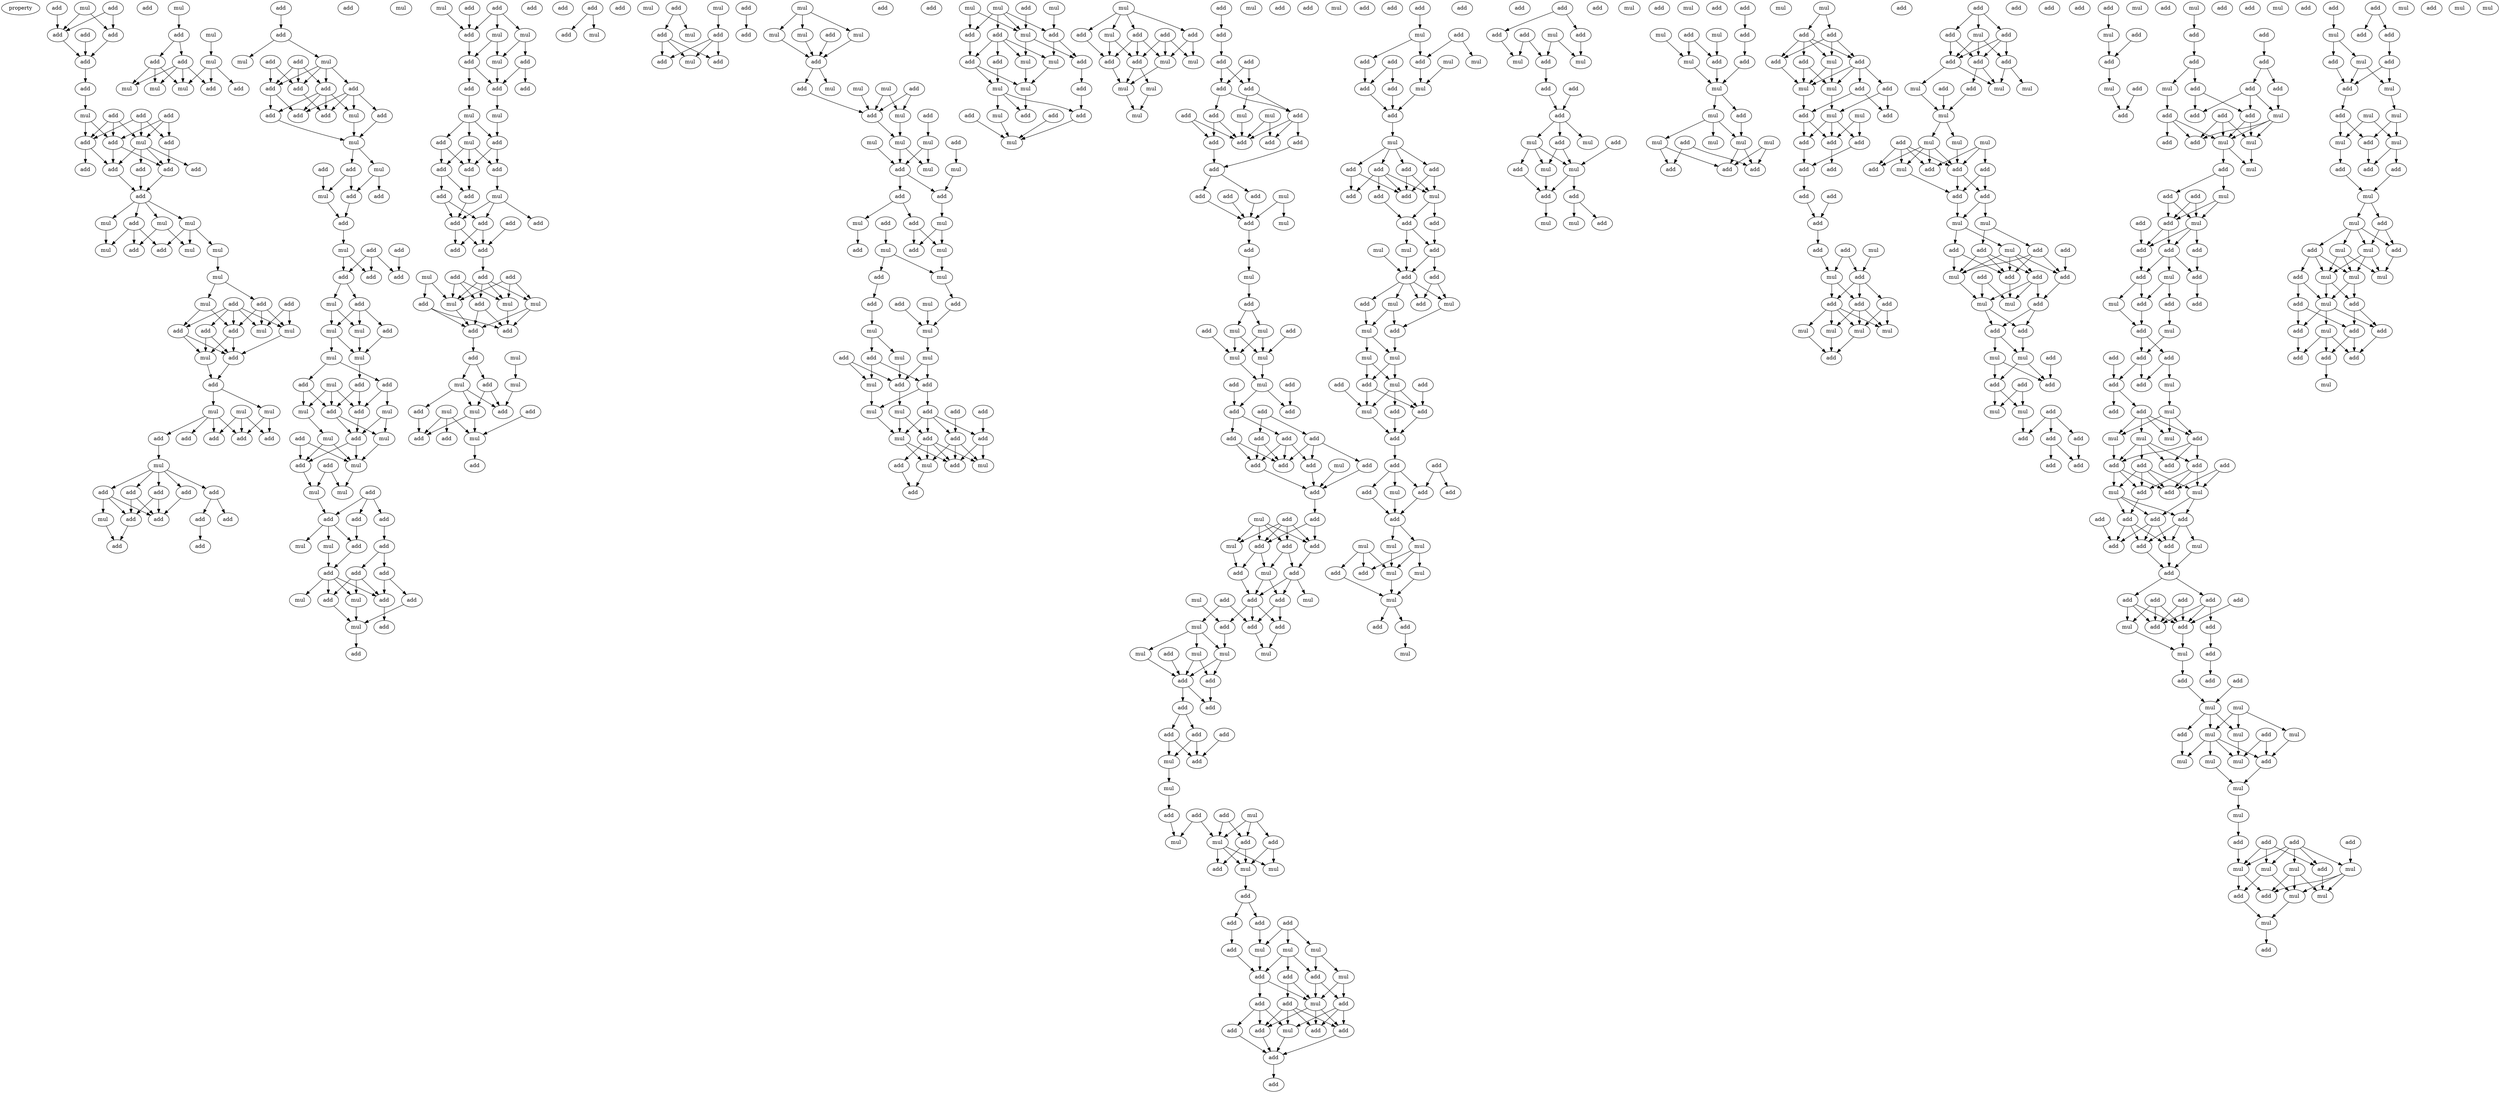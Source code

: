 digraph {
    node [fontcolor=black]
    property [mul=2,lf=1.4]
    0 [ label = add ];
    1 [ label = add ];
    2 [ label = mul ];
    3 [ label = add ];
    4 [ label = add ];
    5 [ label = add ];
    6 [ label = add ];
    7 [ label = add ];
    8 [ label = add ];
    9 [ label = add ];
    10 [ label = mul ];
    11 [ label = add ];
    12 [ label = add ];
    13 [ label = add ];
    14 [ label = mul ];
    15 [ label = add ];
    16 [ label = add ];
    17 [ label = add ];
    18 [ label = add ];
    19 [ label = add ];
    20 [ label = add ];
    21 [ label = add ];
    22 [ label = mul ];
    23 [ label = mul ];
    24 [ label = mul ];
    25 [ label = add ];
    26 [ label = add ];
    27 [ label = mul ];
    28 [ label = mul ];
    29 [ label = mul ];
    30 [ label = add ];
    31 [ label = mul ];
    32 [ label = mul ];
    33 [ label = add ];
    34 [ label = add ];
    35 [ label = add ];
    36 [ label = add ];
    37 [ label = mul ];
    38 [ label = mul ];
    39 [ label = add ];
    40 [ label = add ];
    41 [ label = add ];
    42 [ label = mul ];
    43 [ label = add ];
    44 [ label = add ];
    45 [ label = mul ];
    46 [ label = mul ];
    47 [ label = mul ];
    48 [ label = add ];
    49 [ label = add ];
    50 [ label = add ];
    51 [ label = add ];
    52 [ label = add ];
    53 [ label = mul ];
    54 [ label = add ];
    55 [ label = add ];
    56 [ label = add ];
    57 [ label = add ];
    58 [ label = add ];
    59 [ label = add ];
    60 [ label = mul ];
    61 [ label = add ];
    62 [ label = add ];
    63 [ label = add ];
    64 [ label = add ];
    65 [ label = mul ];
    66 [ label = add ];
    67 [ label = add ];
    68 [ label = mul ];
    69 [ label = mul ];
    70 [ label = add ];
    71 [ label = add ];
    72 [ label = add ];
    73 [ label = mul ];
    74 [ label = add ];
    75 [ label = mul ];
    76 [ label = mul ];
    77 [ label = add ];
    78 [ label = add ];
    79 [ label = add ];
    80 [ label = add ];
    81 [ label = mul ];
    82 [ label = mul ];
    83 [ label = add ];
    84 [ label = add ];
    85 [ label = add ];
    86 [ label = add ];
    87 [ label = mul ];
    88 [ label = add ];
    89 [ label = add ];
    90 [ label = add ];
    91 [ label = add ];
    92 [ label = mul ];
    93 [ label = mul ];
    94 [ label = add ];
    95 [ label = add ];
    96 [ label = mul ];
    97 [ label = add ];
    98 [ label = add ];
    99 [ label = add ];
    100 [ label = add ];
    101 [ label = add ];
    102 [ label = mul ];
    103 [ label = add ];
    104 [ label = add ];
    105 [ label = add ];
    106 [ label = add ];
    107 [ label = add ];
    108 [ label = mul ];
    109 [ label = mul ];
    110 [ label = mul ];
    111 [ label = add ];
    112 [ label = mul ];
    113 [ label = mul ];
    114 [ label = add ];
    115 [ label = add ];
    116 [ label = mul ];
    117 [ label = add ];
    118 [ label = add ];
    119 [ label = add ];
    120 [ label = mul ];
    121 [ label = mul ];
    122 [ label = add ];
    123 [ label = add ];
    124 [ label = mul ];
    125 [ label = mul ];
    126 [ label = add ];
    127 [ label = add ];
    128 [ label = mul ];
    129 [ label = mul ];
    130 [ label = add ];
    131 [ label = mul ];
    132 [ label = add ];
    133 [ label = add ];
    134 [ label = add ];
    135 [ label = mul ];
    136 [ label = mul ];
    137 [ label = add ];
    138 [ label = add ];
    139 [ label = add ];
    140 [ label = add ];
    141 [ label = add ];
    142 [ label = add ];
    143 [ label = mul ];
    144 [ label = add ];
    145 [ label = mul ];
    146 [ label = add ];
    147 [ label = mul ];
    148 [ label = add ];
    149 [ label = add ];
    150 [ label = mul ];
    151 [ label = add ];
    152 [ label = mul ];
    153 [ label = add ];
    154 [ label = mul ];
    155 [ label = add ];
    156 [ label = mul ];
    157 [ label = add ];
    158 [ label = mul ];
    159 [ label = add ];
    160 [ label = add ];
    161 [ label = add ];
    162 [ label = add ];
    163 [ label = mul ];
    164 [ label = mul ];
    165 [ label = add ];
    166 [ label = add ];
    167 [ label = mul ];
    168 [ label = add ];
    169 [ label = add ];
    170 [ label = add ];
    171 [ label = add ];
    172 [ label = add ];
    173 [ label = add ];
    174 [ label = mul ];
    175 [ label = add ];
    176 [ label = add ];
    177 [ label = add ];
    178 [ label = add ];
    179 [ label = add ];
    180 [ label = add ];
    181 [ label = mul ];
    182 [ label = add ];
    183 [ label = add ];
    184 [ label = add ];
    185 [ label = mul ];
    186 [ label = mul ];
    187 [ label = mul ];
    188 [ label = add ];
    189 [ label = add ];
    190 [ label = add ];
    191 [ label = add ];
    192 [ label = mul ];
    193 [ label = add ];
    194 [ label = mul ];
    195 [ label = add ];
    196 [ label = mul ];
    197 [ label = add ];
    198 [ label = add ];
    199 [ label = add ];
    200 [ label = mul ];
    201 [ label = mul ];
    202 [ label = add ];
    203 [ label = add ];
    204 [ label = mul ];
    205 [ label = add ];
    206 [ label = add ];
    207 [ label = add ];
    208 [ label = add ];
    209 [ label = add ];
    210 [ label = mul ];
    211 [ label = mul ];
    212 [ label = add ];
    213 [ label = mul ];
    214 [ label = add ];
    215 [ label = mul ];
    216 [ label = add ];
    217 [ label = add ];
    218 [ label = mul ];
    219 [ label = add ];
    220 [ label = add ];
    221 [ label = add ];
    222 [ label = mul ];
    223 [ label = mul ];
    224 [ label = mul ];
    225 [ label = add ];
    226 [ label = mul ];
    227 [ label = add ];
    228 [ label = mul ];
    229 [ label = add ];
    230 [ label = mul ];
    231 [ label = add ];
    232 [ label = mul ];
    233 [ label = add ];
    234 [ label = add ];
    235 [ label = mul ];
    236 [ label = add ];
    237 [ label = mul ];
    238 [ label = mul ];
    239 [ label = mul ];
    240 [ label = add ];
    241 [ label = mul ];
    242 [ label = mul ];
    243 [ label = add ];
    244 [ label = add ];
    245 [ label = add ];
    246 [ label = add ];
    247 [ label = add ];
    248 [ label = mul ];
    249 [ label = mul ];
    250 [ label = mul ];
    251 [ label = add ];
    252 [ label = add ];
    253 [ label = mul ];
    254 [ label = add ];
    255 [ label = mul ];
    256 [ label = add ];
    257 [ label = add ];
    258 [ label = add ];
    259 [ label = mul ];
    260 [ label = add ];
    261 [ label = mul ];
    262 [ label = mul ];
    263 [ label = add ];
    264 [ label = mul ];
    265 [ label = add ];
    266 [ label = mul ];
    267 [ label = mul ];
    268 [ label = add ];
    269 [ label = add ];
    270 [ label = add ];
    271 [ label = add ];
    272 [ label = mul ];
    273 [ label = add ];
    274 [ label = mul ];
    275 [ label = add ];
    276 [ label = add ];
    277 [ label = mul ];
    278 [ label = add ];
    279 [ label = add ];
    280 [ label = add ];
    281 [ label = mul ];
    282 [ label = mul ];
    283 [ label = add ];
    284 [ label = mul ];
    285 [ label = mul ];
    286 [ label = mul ];
    287 [ label = add ];
    288 [ label = add ];
    289 [ label = add ];
    290 [ label = add ];
    291 [ label = mul ];
    292 [ label = mul ];
    293 [ label = add ];
    294 [ label = add ];
    295 [ label = add ];
    296 [ label = mul ];
    297 [ label = mul ];
    298 [ label = add ];
    299 [ label = mul ];
    300 [ label = add ];
    301 [ label = mul ];
    302 [ label = add ];
    303 [ label = add ];
    304 [ label = add ];
    305 [ label = mul ];
    306 [ label = mul ];
    307 [ label = mul ];
    308 [ label = add ];
    309 [ label = add ];
    310 [ label = add ];
    311 [ label = add ];
    312 [ label = mul ];
    313 [ label = mul ];
    314 [ label = add ];
    315 [ label = add ];
    316 [ label = add ];
    317 [ label = mul ];
    318 [ label = mul ];
    319 [ label = add ];
    320 [ label = mul ];
    321 [ label = add ];
    322 [ label = add ];
    323 [ label = add ];
    324 [ label = add ];
    325 [ label = add ];
    326 [ label = add ];
    327 [ label = add ];
    328 [ label = mul ];
    329 [ label = mul ];
    330 [ label = add ];
    331 [ label = add ];
    332 [ label = add ];
    333 [ label = add ];
    334 [ label = add ];
    335 [ label = add ];
    336 [ label = add ];
    337 [ label = mul ];
    338 [ label = add ];
    339 [ label = add ];
    340 [ label = mul ];
    341 [ label = add ];
    342 [ label = mul ];
    343 [ label = add ];
    344 [ label = mul ];
    345 [ label = add ];
    346 [ label = mul ];
    347 [ label = mul ];
    348 [ label = add ];
    349 [ label = mul ];
    350 [ label = mul ];
    351 [ label = add ];
    352 [ label = add ];
    353 [ label = mul ];
    354 [ label = add ];
    355 [ label = add ];
    356 [ label = add ];
    357 [ label = add ];
    358 [ label = add ];
    359 [ label = add ];
    360 [ label = add ];
    361 [ label = add ];
    362 [ label = mul ];
    363 [ label = add ];
    364 [ label = add ];
    365 [ label = add ];
    366 [ label = add ];
    367 [ label = add ];
    368 [ label = add ];
    369 [ label = mul ];
    370 [ label = add ];
    371 [ label = add ];
    372 [ label = add ];
    373 [ label = mul ];
    374 [ label = add ];
    375 [ label = add ];
    376 [ label = mul ];
    377 [ label = mul ];
    378 [ label = mul ];
    379 [ label = add ];
    380 [ label = add ];
    381 [ label = add ];
    382 [ label = mul ];
    383 [ label = add ];
    384 [ label = add ];
    385 [ label = add ];
    386 [ label = mul ];
    387 [ label = mul ];
    388 [ label = add ];
    389 [ label = mul ];
    390 [ label = mul ];
    391 [ label = add ];
    392 [ label = add ];
    393 [ label = add ];
    394 [ label = add ];
    395 [ label = add ];
    396 [ label = add ];
    397 [ label = add ];
    398 [ label = add ];
    399 [ label = mul ];
    400 [ label = add ];
    401 [ label = add ];
    402 [ label = mul ];
    403 [ label = mul ];
    404 [ label = add ];
    405 [ label = add ];
    406 [ label = add ];
    407 [ label = mul ];
    408 [ label = add ];
    409 [ label = add ];
    410 [ label = mul ];
    411 [ label = mul ];
    412 [ label = mul ];
    413 [ label = mul ];
    414 [ label = add ];
    415 [ label = add ];
    416 [ label = add ];
    417 [ label = add ];
    418 [ label = add ];
    419 [ label = add ];
    420 [ label = mul ];
    421 [ label = add ];
    422 [ label = mul ];
    423 [ label = mul ];
    424 [ label = add ];
    425 [ label = mul ];
    426 [ label = add ];
    427 [ label = add ];
    428 [ label = add ];
    429 [ label = add ];
    430 [ label = add ];
    431 [ label = mul ];
    432 [ label = mul ];
    433 [ label = add ];
    434 [ label = add ];
    435 [ label = add ];
    436 [ label = add ];
    437 [ label = add ];
    438 [ label = add ];
    439 [ label = add ];
    440 [ label = add ];
    441 [ label = add ];
    442 [ label = mul ];
    443 [ label = add ];
    444 [ label = add ];
    445 [ label = mul ];
    446 [ label = add ];
    447 [ label = mul ];
    448 [ label = mul ];
    449 [ label = add ];
    450 [ label = add ];
    451 [ label = add ];
    452 [ label = mul ];
    453 [ label = add ];
    454 [ label = add ];
    455 [ label = add ];
    456 [ label = add ];
    457 [ label = mul ];
    458 [ label = add ];
    459 [ label = add ];
    460 [ label = add ];
    461 [ label = add ];
    462 [ label = add ];
    463 [ label = mul ];
    464 [ label = mul ];
    465 [ label = add ];
    466 [ label = add ];
    467 [ label = add ];
    468 [ label = mul ];
    469 [ label = add ];
    470 [ label = mul ];
    471 [ label = add ];
    472 [ label = add ];
    473 [ label = mul ];
    474 [ label = mul ];
    475 [ label = mul ];
    476 [ label = add ];
    477 [ label = add ];
    478 [ label = mul ];
    479 [ label = add ];
    480 [ label = mul ];
    481 [ label = add ];
    482 [ label = add ];
    483 [ label = add ];
    484 [ label = add ];
    485 [ label = add ];
    486 [ label = add ];
    487 [ label = add ];
    488 [ label = mul ];
    489 [ label = add ];
    490 [ label = add ];
    491 [ label = add ];
    492 [ label = mul ];
    493 [ label = mul ];
    494 [ label = mul ];
    495 [ label = add ];
    496 [ label = add ];
    497 [ label = mul ];
    498 [ label = mul ];
    499 [ label = mul ];
    500 [ label = add ];
    501 [ label = add ];
    502 [ label = add ];
    503 [ label = mul ];
    504 [ label = add ];
    505 [ label = mul ];
    506 [ label = add ];
    507 [ label = add ];
    508 [ label = add ];
    509 [ label = add ];
    510 [ label = mul ];
    511 [ label = add ];
    512 [ label = mul ];
    513 [ label = add ];
    514 [ label = add ];
    515 [ label = add ];
    516 [ label = mul ];
    517 [ label = mul ];
    518 [ label = add ];
    519 [ label = add ];
    520 [ label = mul ];
    521 [ label = mul ];
    522 [ label = add ];
    523 [ label = add ];
    524 [ label = add ];
    525 [ label = mul ];
    526 [ label = add ];
    527 [ label = add ];
    528 [ label = mul ];
    529 [ label = mul ];
    530 [ label = mul ];
    531 [ label = add ];
    532 [ label = add ];
    533 [ label = add ];
    534 [ label = mul ];
    535 [ label = add ];
    536 [ label = mul ];
    537 [ label = mul ];
    538 [ label = add ];
    539 [ label = mul ];
    540 [ label = add ];
    541 [ label = mul ];
    542 [ label = mul ];
    543 [ label = add ];
    544 [ label = mul ];
    545 [ label = mul ];
    546 [ label = add ];
    547 [ label = mul ];
    548 [ label = mul ];
    549 [ label = add ];
    550 [ label = add ];
    551 [ label = add ];
    552 [ label = mul ];
    553 [ label = add ];
    554 [ label = add ];
    555 [ label = mul ];
    556 [ label = add ];
    557 [ label = add ];
    558 [ label = add ];
    559 [ label = mul ];
    560 [ label = mul ];
    561 [ label = add ];
    562 [ label = add ];
    563 [ label = add ];
    564 [ label = add ];
    565 [ label = mul ];
    566 [ label = mul ];
    567 [ label = add ];
    568 [ label = add ];
    569 [ label = add ];
    570 [ label = add ];
    571 [ label = add ];
    572 [ label = add ];
    573 [ label = add ];
    574 [ label = add ];
    575 [ label = add ];
    576 [ label = add ];
    577 [ label = add ];
    578 [ label = mul ];
    579 [ label = add ];
    580 [ label = mul ];
    581 [ label = add ];
    582 [ label = add ];
    583 [ label = add ];
    584 [ label = mul ];
    585 [ label = mul ];
    586 [ label = mul ];
    587 [ label = mul ];
    588 [ label = add ];
    589 [ label = add ];
    590 [ label = mul ];
    591 [ label = add ];
    592 [ label = add ];
    593 [ label = add ];
    594 [ label = add ];
    595 [ label = add ];
    596 [ label = add ];
    597 [ label = add ];
    598 [ label = mul ];
    599 [ label = mul ];
    600 [ label = mul ];
    601 [ label = mul ];
    602 [ label = mul ];
    603 [ label = mul ];
    604 [ label = add ];
    605 [ label = mul ];
    606 [ label = add ];
    607 [ label = add ];
    608 [ label = mul ];
    609 [ label = add ];
    610 [ label = add ];
    611 [ label = add ];
    612 [ label = add ];
    613 [ label = add ];
    614 [ label = mul ];
    615 [ label = mul ];
    616 [ label = add ];
    617 [ label = mul ];
    618 [ label = add ];
    619 [ label = add ];
    620 [ label = add ];
    621 [ label = mul ];
    622 [ label = add ];
    623 [ label = add ];
    624 [ label = add ];
    625 [ label = add ];
    626 [ label = add ];
    627 [ label = mul ];
    628 [ label = mul ];
    629 [ label = add ];
    630 [ label = add ];
    631 [ label = mul ];
    632 [ label = add ];
    633 [ label = mul ];
    634 [ label = add ];
    635 [ label = add ];
    636 [ label = add ];
    637 [ label = add ];
    638 [ label = mul ];
    639 [ label = mul ];
    640 [ label = add ];
    641 [ label = add ];
    642 [ label = add ];
    643 [ label = add ];
    644 [ label = add ];
    645 [ label = add ];
    646 [ label = add ];
    647 [ label = add ];
    648 [ label = add ];
    649 [ label = mul ];
    650 [ label = mul ];
    651 [ label = add ];
    652 [ label = add ];
    653 [ label = mul ];
    654 [ label = add ];
    655 [ label = add ];
    656 [ label = mul ];
    657 [ label = add ];
    658 [ label = add ];
    659 [ label = add ];
    660 [ label = add ];
    661 [ label = mul ];
    662 [ label = add ];
    663 [ label = add ];
    664 [ label = add ];
    665 [ label = add ];
    666 [ label = mul ];
    667 [ label = add ];
    668 [ label = add ];
    669 [ label = add ];
    670 [ label = add ];
    671 [ label = mul ];
    672 [ label = mul ];
    673 [ label = add ];
    674 [ label = mul ];
    675 [ label = add ];
    676 [ label = add ];
    677 [ label = add ];
    678 [ label = mul ];
    679 [ label = add ];
    680 [ label = mul ];
    681 [ label = add ];
    682 [ label = add ];
    683 [ label = add ];
    684 [ label = add ];
    685 [ label = add ];
    686 [ label = add ];
    687 [ label = mul ];
    688 [ label = add ];
    689 [ label = add ];
    690 [ label = add ];
    691 [ label = mul ];
    692 [ label = add ];
    693 [ label = mul ];
    694 [ label = add ];
    695 [ label = add ];
    696 [ label = add ];
    697 [ label = add ];
    698 [ label = add ];
    699 [ label = add ];
    700 [ label = add ];
    701 [ label = mul ];
    702 [ label = add ];
    703 [ label = mul ];
    704 [ label = add ];
    705 [ label = mul ];
    706 [ label = add ];
    707 [ label = mul ];
    708 [ label = mul ];
    709 [ label = add ];
    710 [ label = add ];
    711 [ label = add ];
    712 [ label = add ];
    713 [ label = add ];
    714 [ label = mul ];
    715 [ label = add ];
    716 [ label = add ];
    717 [ label = mul ];
    718 [ label = add ];
    719 [ label = add ];
    720 [ label = add ];
    721 [ label = add ];
    722 [ label = mul ];
    723 [ label = add ];
    724 [ label = add ];
    725 [ label = add ];
    726 [ label = add ];
    727 [ label = add ];
    728 [ label = add ];
    729 [ label = add ];
    730 [ label = add ];
    731 [ label = add ];
    732 [ label = add ];
    733 [ label = add ];
    734 [ label = add ];
    735 [ label = mul ];
    736 [ label = add ];
    737 [ label = mul ];
    738 [ label = add ];
    739 [ label = add ];
    740 [ label = mul ];
    741 [ label = add ];
    742 [ label = mul ];
    743 [ label = mul ];
    744 [ label = mul ];
    745 [ label = add ];
    746 [ label = mul ];
    747 [ label = add ];
    748 [ label = mul ];
    749 [ label = mul ];
    750 [ label = mul ];
    751 [ label = add ];
    752 [ label = mul ];
    753 [ label = mul ];
    754 [ label = mul ];
    755 [ label = add ];
    756 [ label = add ];
    757 [ label = add ];
    758 [ label = add ];
    759 [ label = add ];
    760 [ label = mul ];
    761 [ label = mul ];
    762 [ label = mul ];
    763 [ label = mul ];
    764 [ label = mul ];
    765 [ label = add ];
    766 [ label = add ];
    767 [ label = mul ];
    768 [ label = mul ];
    769 [ label = add ];
    770 [ label = add ];
    771 [ label = add ];
    772 [ label = add ];
    773 [ label = add ];
    774 [ label = add ];
    775 [ label = mul ];
    776 [ label = add ];
    777 [ label = add ];
    778 [ label = mul ];
    779 [ label = mul ];
    780 [ label = add ];
    781 [ label = mul ];
    782 [ label = add ];
    783 [ label = mul ];
    784 [ label = mul ];
    785 [ label = mul ];
    786 [ label = add ];
    787 [ label = add ];
    788 [ label = add ];
    789 [ label = add ];
    790 [ label = mul ];
    791 [ label = add ];
    792 [ label = mul ];
    793 [ label = mul ];
    794 [ label = mul ];
    795 [ label = add ];
    796 [ label = add ];
    797 [ label = add ];
    798 [ label = mul ];
    799 [ label = mul ];
    800 [ label = mul ];
    801 [ label = mul ];
    802 [ label = add ];
    803 [ label = add ];
    804 [ label = add ];
    805 [ label = mul ];
    806 [ label = add ];
    807 [ label = add ];
    808 [ label = mul ];
    809 [ label = add ];
    810 [ label = add ];
    811 [ label = add ];
    812 [ label = mul ];
    813 [ label = add ];
    814 [ label = mul ];
    815 [ label = mul ];
    0 -> 3 [ name = 0 ];
    1 -> 3 [ name = 1 ];
    1 -> 5 [ name = 2 ];
    2 -> 3 [ name = 3 ];
    2 -> 5 [ name = 4 ];
    3 -> 6 [ name = 5 ];
    4 -> 6 [ name = 6 ];
    5 -> 6 [ name = 7 ];
    6 -> 7 [ name = 8 ];
    7 -> 10 [ name = 9 ];
    8 -> 12 [ name = 10 ];
    8 -> 14 [ name = 11 ];
    8 -> 15 [ name = 12 ];
    9 -> 13 [ name = 13 ];
    9 -> 14 [ name = 14 ];
    9 -> 15 [ name = 15 ];
    10 -> 13 [ name = 16 ];
    10 -> 15 [ name = 17 ];
    11 -> 12 [ name = 18 ];
    11 -> 13 [ name = 19 ];
    11 -> 14 [ name = 20 ];
    12 -> 17 [ name = 21 ];
    13 -> 17 [ name = 22 ];
    13 -> 19 [ name = 23 ];
    14 -> 16 [ name = 24 ];
    14 -> 17 [ name = 25 ];
    14 -> 19 [ name = 26 ];
    14 -> 20 [ name = 27 ];
    15 -> 18 [ name = 28 ];
    15 -> 19 [ name = 29 ];
    16 -> 21 [ name = 30 ];
    17 -> 21 [ name = 31 ];
    19 -> 21 [ name = 32 ];
    21 -> 22 [ name = 33 ];
    21 -> 23 [ name = 34 ];
    21 -> 24 [ name = 35 ];
    21 -> 25 [ name = 36 ];
    22 -> 27 [ name = 37 ];
    22 -> 30 [ name = 38 ];
    23 -> 29 [ name = 39 ];
    24 -> 26 [ name = 40 ];
    24 -> 27 [ name = 41 ];
    24 -> 28 [ name = 42 ];
    25 -> 26 [ name = 43 ];
    25 -> 29 [ name = 44 ];
    25 -> 30 [ name = 45 ];
    28 -> 31 [ name = 46 ];
    31 -> 32 [ name = 47 ];
    31 -> 34 [ name = 48 ];
    32 -> 36 [ name = 49 ];
    32 -> 40 [ name = 50 ];
    33 -> 36 [ name = 51 ];
    33 -> 37 [ name = 52 ];
    33 -> 38 [ name = 53 ];
    33 -> 39 [ name = 54 ];
    33 -> 40 [ name = 55 ];
    34 -> 36 [ name = 56 ];
    34 -> 37 [ name = 57 ];
    34 -> 38 [ name = 58 ];
    35 -> 37 [ name = 59 ];
    35 -> 38 [ name = 60 ];
    36 -> 42 [ name = 61 ];
    36 -> 43 [ name = 62 ];
    38 -> 43 [ name = 63 ];
    39 -> 42 [ name = 64 ];
    39 -> 43 [ name = 65 ];
    40 -> 42 [ name = 66 ];
    40 -> 43 [ name = 67 ];
    42 -> 44 [ name = 68 ];
    43 -> 44 [ name = 69 ];
    44 -> 45 [ name = 70 ];
    44 -> 46 [ name = 71 ];
    45 -> 48 [ name = 72 ];
    45 -> 49 [ name = 73 ];
    45 -> 50 [ name = 74 ];
    45 -> 51 [ name = 75 ];
    46 -> 50 [ name = 76 ];
    46 -> 52 [ name = 77 ];
    47 -> 50 [ name = 78 ];
    47 -> 51 [ name = 79 ];
    47 -> 52 [ name = 80 ];
    48 -> 53 [ name = 81 ];
    53 -> 54 [ name = 82 ];
    53 -> 55 [ name = 83 ];
    53 -> 56 [ name = 84 ];
    53 -> 57 [ name = 85 ];
    53 -> 58 [ name = 86 ];
    54 -> 60 [ name = 87 ];
    54 -> 61 [ name = 88 ];
    54 -> 63 [ name = 89 ];
    55 -> 61 [ name = 90 ];
    55 -> 63 [ name = 91 ];
    56 -> 61 [ name = 92 ];
    56 -> 63 [ name = 93 ];
    57 -> 59 [ name = 94 ];
    57 -> 62 [ name = 95 ];
    58 -> 63 [ name = 96 ];
    60 -> 66 [ name = 97 ];
    61 -> 66 [ name = 98 ];
    62 -> 64 [ name = 99 ];
    65 -> 67 [ name = 100 ];
    67 -> 70 [ name = 101 ];
    67 -> 71 [ name = 102 ];
    68 -> 69 [ name = 103 ];
    69 -> 72 [ name = 104 ];
    69 -> 74 [ name = 105 ];
    69 -> 75 [ name = 106 ];
    70 -> 73 [ name = 107 ];
    70 -> 74 [ name = 108 ];
    70 -> 75 [ name = 109 ];
    70 -> 76 [ name = 110 ];
    71 -> 73 [ name = 111 ];
    71 -> 75 [ name = 112 ];
    71 -> 76 [ name = 113 ];
    77 -> 78 [ name = 114 ];
    78 -> 81 [ name = 115 ];
    78 -> 82 [ name = 116 ];
    79 -> 83 [ name = 117 ];
    79 -> 86 [ name = 118 ];
    80 -> 83 [ name = 119 ];
    80 -> 85 [ name = 120 ];
    80 -> 86 [ name = 121 ];
    82 -> 83 [ name = 122 ];
    82 -> 84 [ name = 123 ];
    82 -> 85 [ name = 124 ];
    82 -> 86 [ name = 125 ];
    83 -> 89 [ name = 126 ];
    83 -> 91 [ name = 127 ];
    84 -> 87 [ name = 128 ];
    84 -> 88 [ name = 129 ];
    84 -> 90 [ name = 130 ];
    84 -> 91 [ name = 131 ];
    85 -> 87 [ name = 132 ];
    85 -> 88 [ name = 133 ];
    85 -> 89 [ name = 134 ];
    85 -> 91 [ name = 135 ];
    86 -> 88 [ name = 136 ];
    87 -> 92 [ name = 137 ];
    89 -> 92 [ name = 138 ];
    90 -> 92 [ name = 139 ];
    92 -> 93 [ name = 140 ];
    92 -> 94 [ name = 141 ];
    93 -> 97 [ name = 142 ];
    93 -> 98 [ name = 143 ];
    94 -> 96 [ name = 144 ];
    94 -> 97 [ name = 145 ];
    95 -> 96 [ name = 146 ];
    96 -> 99 [ name = 147 ];
    97 -> 99 [ name = 148 ];
    99 -> 102 [ name = 149 ];
    100 -> 104 [ name = 150 ];
    101 -> 103 [ name = 151 ];
    101 -> 104 [ name = 152 ];
    101 -> 105 [ name = 153 ];
    102 -> 103 [ name = 154 ];
    102 -> 105 [ name = 155 ];
    105 -> 106 [ name = 156 ];
    105 -> 108 [ name = 157 ];
    106 -> 109 [ name = 158 ];
    106 -> 110 [ name = 159 ];
    106 -> 111 [ name = 160 ];
    108 -> 109 [ name = 161 ];
    108 -> 110 [ name = 162 ];
    109 -> 112 [ name = 163 ];
    109 -> 113 [ name = 164 ];
    110 -> 112 [ name = 165 ];
    111 -> 112 [ name = 166 ];
    112 -> 117 [ name = 167 ];
    113 -> 114 [ name = 168 ];
    113 -> 115 [ name = 169 ];
    114 -> 119 [ name = 170 ];
    114 -> 120 [ name = 171 ];
    115 -> 118 [ name = 172 ];
    115 -> 121 [ name = 173 ];
    116 -> 118 [ name = 174 ];
    116 -> 119 [ name = 175 ];
    116 -> 121 [ name = 176 ];
    117 -> 118 [ name = 177 ];
    117 -> 119 [ name = 178 ];
    118 -> 123 [ name = 179 ];
    118 -> 125 [ name = 180 ];
    119 -> 123 [ name = 181 ];
    120 -> 123 [ name = 182 ];
    120 -> 125 [ name = 183 ];
    121 -> 124 [ name = 184 ];
    122 -> 127 [ name = 185 ];
    122 -> 128 [ name = 186 ];
    123 -> 127 [ name = 187 ];
    123 -> 128 [ name = 188 ];
    124 -> 127 [ name = 189 ];
    124 -> 128 [ name = 190 ];
    125 -> 128 [ name = 191 ];
    126 -> 129 [ name = 192 ];
    126 -> 131 [ name = 193 ];
    127 -> 131 [ name = 194 ];
    128 -> 129 [ name = 195 ];
    130 -> 132 [ name = 196 ];
    130 -> 133 [ name = 197 ];
    130 -> 134 [ name = 198 ];
    131 -> 133 [ name = 199 ];
    132 -> 137 [ name = 200 ];
    133 -> 135 [ name = 201 ];
    133 -> 136 [ name = 202 ];
    133 -> 138 [ name = 203 ];
    134 -> 138 [ name = 204 ];
    136 -> 141 [ name = 205 ];
    137 -> 139 [ name = 206 ];
    137 -> 140 [ name = 207 ];
    138 -> 141 [ name = 208 ];
    139 -> 142 [ name = 209 ];
    139 -> 145 [ name = 210 ];
    139 -> 146 [ name = 211 ];
    140 -> 142 [ name = 212 ];
    140 -> 144 [ name = 213 ];
    141 -> 142 [ name = 214 ];
    141 -> 143 [ name = 215 ];
    141 -> 145 [ name = 216 ];
    141 -> 146 [ name = 217 ];
    142 -> 148 [ name = 218 ];
    144 -> 147 [ name = 219 ];
    145 -> 147 [ name = 220 ];
    146 -> 147 [ name = 221 ];
    147 -> 149 [ name = 222 ];
    151 -> 155 [ name = 223 ];
    152 -> 155 [ name = 224 ];
    153 -> 154 [ name = 225 ];
    153 -> 155 [ name = 226 ];
    153 -> 156 [ name = 227 ];
    154 -> 157 [ name = 228 ];
    154 -> 158 [ name = 229 ];
    155 -> 159 [ name = 230 ];
    156 -> 158 [ name = 231 ];
    156 -> 159 [ name = 232 ];
    157 -> 160 [ name = 233 ];
    157 -> 162 [ name = 234 ];
    158 -> 160 [ name = 235 ];
    159 -> 160 [ name = 236 ];
    159 -> 161 [ name = 237 ];
    160 -> 164 [ name = 238 ];
    161 -> 163 [ name = 239 ];
    163 -> 165 [ name = 240 ];
    163 -> 166 [ name = 241 ];
    163 -> 167 [ name = 242 ];
    164 -> 165 [ name = 243 ];
    165 -> 168 [ name = 244 ];
    165 -> 169 [ name = 245 ];
    166 -> 168 [ name = 246 ];
    166 -> 170 [ name = 247 ];
    167 -> 168 [ name = 248 ];
    167 -> 169 [ name = 249 ];
    167 -> 170 [ name = 250 ];
    168 -> 173 [ name = 251 ];
    169 -> 174 [ name = 252 ];
    170 -> 172 [ name = 253 ];
    170 -> 173 [ name = 254 ];
    172 -> 177 [ name = 255 ];
    172 -> 178 [ name = 256 ];
    173 -> 177 [ name = 257 ];
    174 -> 176 [ name = 258 ];
    174 -> 177 [ name = 259 ];
    174 -> 178 [ name = 260 ];
    175 -> 180 [ name = 261 ];
    177 -> 179 [ name = 262 ];
    177 -> 180 [ name = 263 ];
    178 -> 179 [ name = 264 ];
    178 -> 180 [ name = 265 ];
    180 -> 183 [ name = 266 ];
    181 -> 185 [ name = 267 ];
    181 -> 189 [ name = 268 ];
    182 -> 185 [ name = 269 ];
    182 -> 186 [ name = 270 ];
    182 -> 188 [ name = 271 ];
    183 -> 185 [ name = 272 ];
    183 -> 186 [ name = 273 ];
    183 -> 187 [ name = 274 ];
    183 -> 188 [ name = 275 ];
    184 -> 185 [ name = 276 ];
    184 -> 186 [ name = 277 ];
    184 -> 187 [ name = 278 ];
    185 -> 190 [ name = 279 ];
    186 -> 191 [ name = 280 ];
    187 -> 190 [ name = 281 ];
    187 -> 191 [ name = 282 ];
    188 -> 190 [ name = 283 ];
    188 -> 191 [ name = 284 ];
    189 -> 190 [ name = 285 ];
    189 -> 191 [ name = 286 ];
    190 -> 193 [ name = 287 ];
    192 -> 196 [ name = 288 ];
    193 -> 194 [ name = 289 ];
    193 -> 195 [ name = 290 ];
    194 -> 198 [ name = 291 ];
    194 -> 199 [ name = 292 ];
    194 -> 201 [ name = 293 ];
    195 -> 199 [ name = 294 ];
    195 -> 201 [ name = 295 ];
    196 -> 199 [ name = 296 ];
    197 -> 204 [ name = 297 ];
    198 -> 203 [ name = 298 ];
    200 -> 202 [ name = 299 ];
    200 -> 203 [ name = 300 ];
    200 -> 204 [ name = 301 ];
    201 -> 203 [ name = 302 ];
    201 -> 204 [ name = 303 ];
    204 -> 206 [ name = 304 ];
    207 -> 209 [ name = 305 ];
    207 -> 211 [ name = 306 ];
    212 -> 215 [ name = 307 ];
    212 -> 216 [ name = 308 ];
    213 -> 214 [ name = 309 ];
    214 -> 217 [ name = 310 ];
    214 -> 218 [ name = 311 ];
    214 -> 219 [ name = 312 ];
    216 -> 217 [ name = 313 ];
    216 -> 218 [ name = 314 ];
    216 -> 219 [ name = 315 ];
    220 -> 221 [ name = 316 ];
    222 -> 223 [ name = 317 ];
    222 -> 224 [ name = 318 ];
    222 -> 226 [ name = 319 ];
    223 -> 227 [ name = 320 ];
    224 -> 227 [ name = 321 ];
    225 -> 227 [ name = 322 ];
    226 -> 227 [ name = 323 ];
    227 -> 228 [ name = 324 ];
    227 -> 231 [ name = 325 ];
    229 -> 233 [ name = 326 ];
    229 -> 235 [ name = 327 ];
    230 -> 233 [ name = 328 ];
    231 -> 233 [ name = 329 ];
    232 -> 233 [ name = 330 ];
    232 -> 235 [ name = 331 ];
    233 -> 237 [ name = 332 ];
    234 -> 239 [ name = 333 ];
    235 -> 237 [ name = 334 ];
    236 -> 242 [ name = 335 ];
    237 -> 240 [ name = 336 ];
    237 -> 241 [ name = 337 ];
    238 -> 240 [ name = 338 ];
    239 -> 240 [ name = 339 ];
    239 -> 241 [ name = 340 ];
    240 -> 244 [ name = 341 ];
    240 -> 245 [ name = 342 ];
    242 -> 245 [ name = 343 ];
    244 -> 246 [ name = 344 ];
    244 -> 248 [ name = 345 ];
    245 -> 249 [ name = 346 ];
    246 -> 250 [ name = 347 ];
    246 -> 252 [ name = 348 ];
    247 -> 253 [ name = 349 ];
    248 -> 251 [ name = 350 ];
    249 -> 250 [ name = 351 ];
    249 -> 252 [ name = 352 ];
    250 -> 255 [ name = 353 ];
    253 -> 254 [ name = 354 ];
    253 -> 255 [ name = 355 ];
    254 -> 260 [ name = 356 ];
    255 -> 256 [ name = 357 ];
    256 -> 261 [ name = 358 ];
    258 -> 261 [ name = 359 ];
    259 -> 261 [ name = 360 ];
    260 -> 262 [ name = 361 ];
    261 -> 264 [ name = 362 ];
    262 -> 265 [ name = 363 ];
    262 -> 266 [ name = 364 ];
    263 -> 267 [ name = 365 ];
    263 -> 268 [ name = 366 ];
    264 -> 268 [ name = 367 ];
    264 -> 269 [ name = 368 ];
    265 -> 267 [ name = 369 ];
    265 -> 269 [ name = 370 ];
    266 -> 268 [ name = 371 ];
    267 -> 272 [ name = 372 ];
    268 -> 274 [ name = 373 ];
    269 -> 270 [ name = 374 ];
    269 -> 272 [ name = 375 ];
    270 -> 275 [ name = 376 ];
    270 -> 276 [ name = 377 ];
    270 -> 277 [ name = 378 ];
    270 -> 278 [ name = 379 ];
    271 -> 278 [ name = 380 ];
    272 -> 277 [ name = 381 ];
    273 -> 276 [ name = 382 ];
    274 -> 275 [ name = 383 ];
    274 -> 277 [ name = 384 ];
    275 -> 279 [ name = 385 ];
    275 -> 280 [ name = 386 ];
    275 -> 281 [ name = 387 ];
    275 -> 282 [ name = 388 ];
    276 -> 280 [ name = 389 ];
    276 -> 281 [ name = 390 ];
    276 -> 282 [ name = 391 ];
    277 -> 280 [ name = 392 ];
    277 -> 281 [ name = 393 ];
    278 -> 280 [ name = 394 ];
    278 -> 282 [ name = 395 ];
    279 -> 283 [ name = 396 ];
    281 -> 283 [ name = 397 ];
    284 -> 290 [ name = 398 ];
    284 -> 291 [ name = 399 ];
    285 -> 288 [ name = 400 ];
    285 -> 289 [ name = 401 ];
    285 -> 290 [ name = 402 ];
    285 -> 291 [ name = 403 ];
    286 -> 289 [ name = 404 ];
    287 -> 291 [ name = 405 ];
    288 -> 292 [ name = 406 ];
    288 -> 293 [ name = 407 ];
    288 -> 295 [ name = 408 ];
    288 -> 296 [ name = 409 ];
    289 -> 294 [ name = 410 ];
    289 -> 296 [ name = 411 ];
    290 -> 293 [ name = 412 ];
    291 -> 292 [ name = 413 ];
    291 -> 294 [ name = 414 ];
    292 -> 297 [ name = 415 ];
    293 -> 297 [ name = 416 ];
    293 -> 299 [ name = 417 ];
    294 -> 298 [ name = 418 ];
    295 -> 299 [ name = 419 ];
    296 -> 297 [ name = 420 ];
    297 -> 300 [ name = 421 ];
    298 -> 304 [ name = 422 ];
    299 -> 300 [ name = 423 ];
    299 -> 301 [ name = 424 ];
    299 -> 304 [ name = 425 ];
    301 -> 305 [ name = 426 ];
    302 -> 305 [ name = 427 ];
    303 -> 305 [ name = 428 ];
    304 -> 305 [ name = 429 ];
    306 -> 307 [ name = 430 ];
    306 -> 308 [ name = 431 ];
    306 -> 309 [ name = 432 ];
    306 -> 310 [ name = 433 ];
    307 -> 314 [ name = 434 ];
    307 -> 315 [ name = 435 ];
    308 -> 315 [ name = 436 ];
    309 -> 312 [ name = 437 ];
    309 -> 314 [ name = 438 ];
    309 -> 315 [ name = 439 ];
    310 -> 312 [ name = 440 ];
    310 -> 313 [ name = 441 ];
    311 -> 312 [ name = 442 ];
    311 -> 313 [ name = 443 ];
    311 -> 314 [ name = 444 ];
    312 -> 317 [ name = 445 ];
    314 -> 317 [ name = 446 ];
    314 -> 318 [ name = 447 ];
    315 -> 317 [ name = 448 ];
    316 -> 319 [ name = 449 ];
    317 -> 320 [ name = 450 ];
    318 -> 320 [ name = 451 ];
    319 -> 322 [ name = 452 ];
    321 -> 323 [ name = 453 ];
    321 -> 324 [ name = 454 ];
    322 -> 323 [ name = 455 ];
    322 -> 324 [ name = 456 ];
    323 -> 325 [ name = 457 ];
    323 -> 327 [ name = 458 ];
    324 -> 327 [ name = 459 ];
    324 -> 328 [ name = 460 ];
    325 -> 331 [ name = 461 ];
    325 -> 333 [ name = 462 ];
    326 -> 331 [ name = 463 ];
    326 -> 333 [ name = 464 ];
    327 -> 330 [ name = 465 ];
    327 -> 331 [ name = 466 ];
    327 -> 332 [ name = 467 ];
    328 -> 331 [ name = 468 ];
    329 -> 331 [ name = 469 ];
    329 -> 332 [ name = 470 ];
    330 -> 334 [ name = 471 ];
    333 -> 334 [ name = 472 ];
    334 -> 335 [ name = 473 ];
    334 -> 336 [ name = 474 ];
    335 -> 339 [ name = 475 ];
    336 -> 339 [ name = 476 ];
    337 -> 339 [ name = 477 ];
    337 -> 340 [ name = 478 ];
    338 -> 339 [ name = 479 ];
    339 -> 341 [ name = 480 ];
    341 -> 342 [ name = 481 ];
    342 -> 343 [ name = 482 ];
    343 -> 344 [ name = 483 ];
    343 -> 347 [ name = 484 ];
    344 -> 349 [ name = 485 ];
    344 -> 350 [ name = 486 ];
    345 -> 350 [ name = 487 ];
    347 -> 349 [ name = 488 ];
    347 -> 350 [ name = 489 ];
    348 -> 349 [ name = 490 ];
    349 -> 353 [ name = 491 ];
    350 -> 353 [ name = 492 ];
    351 -> 356 [ name = 493 ];
    352 -> 355 [ name = 494 ];
    353 -> 355 [ name = 495 ];
    353 -> 356 [ name = 496 ];
    354 -> 357 [ name = 497 ];
    354 -> 359 [ name = 498 ];
    355 -> 358 [ name = 499 ];
    355 -> 360 [ name = 500 ];
    357 -> 363 [ name = 501 ];
    357 -> 364 [ name = 502 ];
    358 -> 363 [ name = 503 ];
    358 -> 364 [ name = 504 ];
    358 -> 365 [ name = 505 ];
    359 -> 361 [ name = 506 ];
    359 -> 363 [ name = 507 ];
    359 -> 365 [ name = 508 ];
    360 -> 363 [ name = 509 ];
    360 -> 364 [ name = 510 ];
    361 -> 366 [ name = 511 ];
    362 -> 366 [ name = 512 ];
    364 -> 366 [ name = 513 ];
    365 -> 366 [ name = 514 ];
    366 -> 368 [ name = 515 ];
    367 -> 370 [ name = 516 ];
    367 -> 371 [ name = 517 ];
    367 -> 372 [ name = 518 ];
    367 -> 373 [ name = 519 ];
    368 -> 371 [ name = 520 ];
    368 -> 372 [ name = 521 ];
    369 -> 370 [ name = 522 ];
    369 -> 371 [ name = 523 ];
    369 -> 372 [ name = 524 ];
    369 -> 373 [ name = 525 ];
    370 -> 374 [ name = 526 ];
    370 -> 376 [ name = 527 ];
    371 -> 375 [ name = 528 ];
    371 -> 376 [ name = 529 ];
    372 -> 374 [ name = 530 ];
    373 -> 375 [ name = 531 ];
    374 -> 378 [ name = 532 ];
    374 -> 379 [ name = 533 ];
    374 -> 381 [ name = 534 ];
    375 -> 379 [ name = 535 ];
    376 -> 379 [ name = 536 ];
    376 -> 381 [ name = 537 ];
    377 -> 383 [ name = 538 ];
    379 -> 383 [ name = 539 ];
    379 -> 384 [ name = 540 ];
    379 -> 385 [ name = 541 ];
    380 -> 382 [ name = 542 ];
    380 -> 384 [ name = 543 ];
    381 -> 384 [ name = 544 ];
    381 -> 385 [ name = 545 ];
    382 -> 386 [ name = 546 ];
    382 -> 389 [ name = 547 ];
    382 -> 390 [ name = 548 ];
    383 -> 386 [ name = 549 ];
    384 -> 387 [ name = 550 ];
    385 -> 387 [ name = 551 ];
    386 -> 391 [ name = 552 ];
    386 -> 392 [ name = 553 ];
    388 -> 391 [ name = 554 ];
    389 -> 391 [ name = 555 ];
    389 -> 392 [ name = 556 ];
    390 -> 391 [ name = 557 ];
    391 -> 393 [ name = 558 ];
    391 -> 394 [ name = 559 ];
    392 -> 393 [ name = 560 ];
    394 -> 395 [ name = 561 ];
    394 -> 398 [ name = 562 ];
    395 -> 399 [ name = 563 ];
    395 -> 400 [ name = 564 ];
    397 -> 400 [ name = 565 ];
    398 -> 399 [ name = 566 ];
    398 -> 400 [ name = 567 ];
    399 -> 402 [ name = 568 ];
    402 -> 404 [ name = 569 ];
    403 -> 407 [ name = 570 ];
    403 -> 408 [ name = 571 ];
    403 -> 409 [ name = 572 ];
    404 -> 410 [ name = 573 ];
    405 -> 407 [ name = 574 ];
    405 -> 408 [ name = 575 ];
    406 -> 407 [ name = 576 ];
    406 -> 410 [ name = 577 ];
    407 -> 412 [ name = 578 ];
    407 -> 413 [ name = 579 ];
    407 -> 414 [ name = 580 ];
    408 -> 412 [ name = 581 ];
    408 -> 414 [ name = 582 ];
    409 -> 412 [ name = 583 ];
    409 -> 413 [ name = 584 ];
    412 -> 415 [ name = 585 ];
    415 -> 416 [ name = 586 ];
    415 -> 417 [ name = 587 ];
    416 -> 421 [ name = 588 ];
    417 -> 422 [ name = 589 ];
    419 -> 420 [ name = 590 ];
    419 -> 422 [ name = 591 ];
    419 -> 423 [ name = 592 ];
    420 -> 425 [ name = 593 ];
    420 -> 426 [ name = 594 ];
    421 -> 427 [ name = 595 ];
    422 -> 427 [ name = 596 ];
    423 -> 424 [ name = 597 ];
    423 -> 426 [ name = 598 ];
    423 -> 427 [ name = 599 ];
    424 -> 430 [ name = 600 ];
    424 -> 431 [ name = 601 ];
    425 -> 429 [ name = 602 ];
    425 -> 431 [ name = 603 ];
    426 -> 429 [ name = 604 ];
    426 -> 431 [ name = 605 ];
    427 -> 428 [ name = 606 ];
    427 -> 431 [ name = 607 ];
    428 -> 432 [ name = 608 ];
    428 -> 433 [ name = 609 ];
    428 -> 434 [ name = 610 ];
    429 -> 432 [ name = 611 ];
    429 -> 435 [ name = 612 ];
    429 -> 436 [ name = 613 ];
    430 -> 432 [ name = 614 ];
    430 -> 434 [ name = 615 ];
    430 -> 435 [ name = 616 ];
    430 -> 436 [ name = 617 ];
    431 -> 434 [ name = 618 ];
    431 -> 435 [ name = 619 ];
    431 -> 436 [ name = 620 ];
    432 -> 437 [ name = 621 ];
    433 -> 437 [ name = 622 ];
    434 -> 437 [ name = 623 ];
    436 -> 437 [ name = 624 ];
    437 -> 440 [ name = 625 ];
    439 -> 442 [ name = 626 ];
    441 -> 443 [ name = 627 ];
    441 -> 445 [ name = 628 ];
    442 -> 443 [ name = 629 ];
    442 -> 444 [ name = 630 ];
    443 -> 448 [ name = 631 ];
    444 -> 450 [ name = 632 ];
    446 -> 449 [ name = 633 ];
    446 -> 450 [ name = 634 ];
    447 -> 448 [ name = 635 ];
    448 -> 451 [ name = 636 ];
    449 -> 451 [ name = 637 ];
    450 -> 451 [ name = 638 ];
    451 -> 452 [ name = 639 ];
    452 -> 453 [ name = 640 ];
    452 -> 454 [ name = 641 ];
    452 -> 455 [ name = 642 ];
    452 -> 456 [ name = 643 ];
    453 -> 458 [ name = 644 ];
    453 -> 460 [ name = 645 ];
    454 -> 457 [ name = 646 ];
    454 -> 460 [ name = 647 ];
    455 -> 457 [ name = 648 ];
    455 -> 458 [ name = 649 ];
    455 -> 459 [ name = 650 ];
    455 -> 460 [ name = 651 ];
    456 -> 457 [ name = 652 ];
    456 -> 460 [ name = 653 ];
    457 -> 461 [ name = 654 ];
    457 -> 462 [ name = 655 ];
    459 -> 462 [ name = 656 ];
    461 -> 465 [ name = 657 ];
    462 -> 464 [ name = 658 ];
    462 -> 465 [ name = 659 ];
    463 -> 467 [ name = 660 ];
    464 -> 467 [ name = 661 ];
    465 -> 466 [ name = 662 ];
    465 -> 467 [ name = 663 ];
    466 -> 469 [ name = 664 ];
    466 -> 470 [ name = 665 ];
    467 -> 468 [ name = 666 ];
    467 -> 469 [ name = 667 ];
    467 -> 470 [ name = 668 ];
    467 -> 471 [ name = 669 ];
    468 -> 472 [ name = 670 ];
    468 -> 473 [ name = 671 ];
    470 -> 472 [ name = 672 ];
    471 -> 473 [ name = 673 ];
    472 -> 474 [ name = 674 ];
    473 -> 474 [ name = 675 ];
    473 -> 475 [ name = 676 ];
    474 -> 477 [ name = 677 ];
    474 -> 478 [ name = 678 ];
    475 -> 477 [ name = 679 ];
    475 -> 478 [ name = 680 ];
    476 -> 483 [ name = 681 ];
    477 -> 480 [ name = 682 ];
    477 -> 483 [ name = 683 ];
    478 -> 480 [ name = 684 ];
    478 -> 482 [ name = 685 ];
    478 -> 483 [ name = 686 ];
    479 -> 480 [ name = 687 ];
    480 -> 484 [ name = 688 ];
    482 -> 484 [ name = 689 ];
    483 -> 484 [ name = 690 ];
    484 -> 486 [ name = 691 ];
    485 -> 487 [ name = 692 ];
    485 -> 490 [ name = 693 ];
    486 -> 488 [ name = 694 ];
    486 -> 489 [ name = 695 ];
    486 -> 490 [ name = 696 ];
    488 -> 491 [ name = 697 ];
    489 -> 491 [ name = 698 ];
    490 -> 491 [ name = 699 ];
    491 -> 492 [ name = 700 ];
    491 -> 493 [ name = 701 ];
    492 -> 495 [ name = 702 ];
    492 -> 497 [ name = 703 ];
    492 -> 498 [ name = 704 ];
    493 -> 498 [ name = 705 ];
    494 -> 495 [ name = 706 ];
    494 -> 496 [ name = 707 ];
    494 -> 498 [ name = 708 ];
    496 -> 499 [ name = 709 ];
    497 -> 499 [ name = 710 ];
    498 -> 499 [ name = 711 ];
    499 -> 501 [ name = 712 ];
    499 -> 502 [ name = 713 ];
    502 -> 503 [ name = 714 ];
    504 -> 506 [ name = 715 ];
    504 -> 508 [ name = 716 ];
    505 -> 511 [ name = 717 ];
    505 -> 512 [ name = 718 ];
    506 -> 510 [ name = 719 ];
    508 -> 512 [ name = 720 ];
    509 -> 510 [ name = 721 ];
    509 -> 511 [ name = 722 ];
    511 -> 513 [ name = 723 ];
    513 -> 515 [ name = 724 ];
    514 -> 515 [ name = 725 ];
    515 -> 516 [ name = 726 ];
    515 -> 517 [ name = 727 ];
    515 -> 519 [ name = 728 ];
    516 -> 520 [ name = 729 ];
    516 -> 521 [ name = 730 ];
    516 -> 522 [ name = 731 ];
    518 -> 521 [ name = 732 ];
    519 -> 520 [ name = 733 ];
    519 -> 521 [ name = 734 ];
    520 -> 523 [ name = 735 ];
    521 -> 523 [ name = 736 ];
    521 -> 524 [ name = 737 ];
    522 -> 523 [ name = 738 ];
    523 -> 528 [ name = 739 ];
    524 -> 527 [ name = 740 ];
    524 -> 529 [ name = 741 ];
    532 -> 533 [ name = 742 ];
    533 -> 540 [ name = 743 ];
    534 -> 538 [ name = 744 ];
    535 -> 537 [ name = 745 ];
    535 -> 538 [ name = 746 ];
    536 -> 537 [ name = 747 ];
    537 -> 541 [ name = 748 ];
    538 -> 541 [ name = 749 ];
    540 -> 541 [ name = 750 ];
    541 -> 542 [ name = 751 ];
    541 -> 543 [ name = 752 ];
    542 -> 544 [ name = 753 ];
    542 -> 547 [ name = 754 ];
    542 -> 548 [ name = 755 ];
    543 -> 548 [ name = 756 ];
    545 -> 550 [ name = 757 ];
    545 -> 551 [ name = 758 ];
    546 -> 549 [ name = 759 ];
    546 -> 550 [ name = 760 ];
    547 -> 549 [ name = 761 ];
    547 -> 551 [ name = 762 ];
    548 -> 550 [ name = 763 ];
    548 -> 551 [ name = 764 ];
    552 -> 553 [ name = 765 ];
    552 -> 554 [ name = 766 ];
    553 -> 555 [ name = 767 ];
    553 -> 556 [ name = 768 ];
    553 -> 557 [ name = 769 ];
    553 -> 558 [ name = 770 ];
    554 -> 555 [ name = 771 ];
    554 -> 556 [ name = 772 ];
    554 -> 558 [ name = 773 ];
    555 -> 559 [ name = 774 ];
    555 -> 560 [ name = 775 ];
    556 -> 559 [ name = 776 ];
    557 -> 559 [ name = 777 ];
    557 -> 560 [ name = 778 ];
    558 -> 559 [ name = 779 ];
    558 -> 560 [ name = 780 ];
    558 -> 561 [ name = 781 ];
    558 -> 562 [ name = 782 ];
    559 -> 564 [ name = 783 ];
    560 -> 566 [ name = 784 ];
    561 -> 563 [ name = 785 ];
    561 -> 566 [ name = 786 ];
    562 -> 563 [ name = 787 ];
    562 -> 564 [ name = 788 ];
    564 -> 567 [ name = 789 ];
    564 -> 568 [ name = 790 ];
    565 -> 568 [ name = 791 ];
    565 -> 569 [ name = 792 ];
    566 -> 567 [ name = 793 ];
    566 -> 568 [ name = 794 ];
    566 -> 569 [ name = 795 ];
    567 -> 571 [ name = 796 ];
    568 -> 570 [ name = 797 ];
    569 -> 571 [ name = 798 ];
    571 -> 572 [ name = 799 ];
    572 -> 574 [ name = 800 ];
    573 -> 574 [ name = 801 ];
    574 -> 575 [ name = 802 ];
    575 -> 580 [ name = 803 ];
    577 -> 579 [ name = 804 ];
    577 -> 580 [ name = 805 ];
    578 -> 579 [ name = 806 ];
    579 -> 581 [ name = 807 ];
    579 -> 582 [ name = 808 ];
    579 -> 583 [ name = 809 ];
    580 -> 582 [ name = 810 ];
    580 -> 583 [ name = 811 ];
    581 -> 584 [ name = 812 ];
    581 -> 587 [ name = 813 ];
    582 -> 584 [ name = 814 ];
    582 -> 585 [ name = 815 ];
    582 -> 587 [ name = 816 ];
    583 -> 584 [ name = 817 ];
    583 -> 585 [ name = 818 ];
    583 -> 586 [ name = 819 ];
    583 -> 587 [ name = 820 ];
    585 -> 588 [ name = 821 ];
    586 -> 588 [ name = 822 ];
    587 -> 588 [ name = 823 ];
    589 -> 590 [ name = 824 ];
    589 -> 591 [ name = 825 ];
    589 -> 592 [ name = 826 ];
    590 -> 593 [ name = 827 ];
    590 -> 594 [ name = 828 ];
    590 -> 595 [ name = 829 ];
    591 -> 593 [ name = 830 ];
    591 -> 594 [ name = 831 ];
    592 -> 593 [ name = 832 ];
    592 -> 594 [ name = 833 ];
    592 -> 595 [ name = 834 ];
    593 -> 596 [ name = 835 ];
    593 -> 600 [ name = 836 ];
    594 -> 599 [ name = 837 ];
    594 -> 600 [ name = 838 ];
    595 -> 598 [ name = 839 ];
    595 -> 600 [ name = 840 ];
    596 -> 601 [ name = 841 ];
    597 -> 601 [ name = 842 ];
    599 -> 601 [ name = 843 ];
    601 -> 603 [ name = 844 ];
    601 -> 605 [ name = 845 ];
    602 -> 607 [ name = 846 ];
    602 -> 609 [ name = 847 ];
    602 -> 610 [ name = 848 ];
    603 -> 607 [ name = 849 ];
    604 -> 607 [ name = 850 ];
    604 -> 608 [ name = 851 ];
    604 -> 609 [ name = 852 ];
    604 -> 611 [ name = 853 ];
    605 -> 607 [ name = 854 ];
    605 -> 608 [ name = 855 ];
    605 -> 609 [ name = 856 ];
    605 -> 611 [ name = 857 ];
    607 -> 612 [ name = 858 ];
    607 -> 613 [ name = 859 ];
    608 -> 612 [ name = 860 ];
    610 -> 612 [ name = 861 ];
    610 -> 613 [ name = 862 ];
    612 -> 614 [ name = 863 ];
    613 -> 614 [ name = 864 ];
    613 -> 615 [ name = 865 ];
    614 -> 616 [ name = 866 ];
    614 -> 617 [ name = 867 ];
    615 -> 619 [ name = 868 ];
    615 -> 620 [ name = 869 ];
    616 -> 621 [ name = 870 ];
    616 -> 624 [ name = 871 ];
    617 -> 621 [ name = 872 ];
    617 -> 622 [ name = 873 ];
    617 -> 623 [ name = 874 ];
    617 -> 624 [ name = 875 ];
    618 -> 623 [ name = 876 ];
    619 -> 621 [ name = 877 ];
    619 -> 622 [ name = 878 ];
    619 -> 624 [ name = 879 ];
    620 -> 621 [ name = 880 ];
    620 -> 623 [ name = 881 ];
    620 -> 624 [ name = 882 ];
    621 -> 627 [ name = 883 ];
    622 -> 626 [ name = 884 ];
    622 -> 627 [ name = 885 ];
    622 -> 628 [ name = 886 ];
    623 -> 626 [ name = 887 ];
    624 -> 628 [ name = 888 ];
    625 -> 627 [ name = 889 ];
    625 -> 628 [ name = 890 ];
    626 -> 629 [ name = 891 ];
    626 -> 630 [ name = 892 ];
    627 -> 629 [ name = 893 ];
    627 -> 630 [ name = 894 ];
    629 -> 631 [ name = 895 ];
    630 -> 631 [ name = 896 ];
    630 -> 633 [ name = 897 ];
    631 -> 634 [ name = 898 ];
    631 -> 636 [ name = 899 ];
    632 -> 636 [ name = 900 ];
    633 -> 634 [ name = 901 ];
    633 -> 636 [ name = 902 ];
    634 -> 638 [ name = 903 ];
    634 -> 639 [ name = 904 ];
    635 -> 638 [ name = 905 ];
    635 -> 639 [ name = 906 ];
    639 -> 642 [ name = 907 ];
    640 -> 641 [ name = 908 ];
    640 -> 642 [ name = 909 ];
    640 -> 643 [ name = 910 ];
    641 -> 644 [ name = 911 ];
    643 -> 644 [ name = 912 ];
    643 -> 646 [ name = 913 ];
    647 -> 649 [ name = 914 ];
    648 -> 651 [ name = 915 ];
    649 -> 651 [ name = 916 ];
    651 -> 653 [ name = 917 ];
    652 -> 655 [ name = 918 ];
    653 -> 655 [ name = 919 ];
    656 -> 658 [ name = 920 ];
    657 -> 659 [ name = 921 ];
    658 -> 660 [ name = 922 ];
    659 -> 663 [ name = 923 ];
    659 -> 664 [ name = 924 ];
    660 -> 661 [ name = 925 ];
    660 -> 662 [ name = 926 ];
    661 -> 665 [ name = 927 ];
    662 -> 668 [ name = 928 ];
    662 -> 669 [ name = 929 ];
    663 -> 666 [ name = 930 ];
    664 -> 666 [ name = 931 ];
    664 -> 668 [ name = 932 ];
    664 -> 669 [ name = 933 ];
    665 -> 670 [ name = 934 ];
    665 -> 671 [ name = 935 ];
    665 -> 673 [ name = 936 ];
    666 -> 670 [ name = 937 ];
    666 -> 671 [ name = 938 ];
    666 -> 672 [ name = 939 ];
    667 -> 670 [ name = 940 ];
    667 -> 671 [ name = 941 ];
    667 -> 672 [ name = 942 ];
    669 -> 671 [ name = 943 ];
    669 -> 672 [ name = 944 ];
    671 -> 674 [ name = 945 ];
    671 -> 675 [ name = 946 ];
    672 -> 674 [ name = 947 ];
    675 -> 676 [ name = 948 ];
    675 -> 678 [ name = 949 ];
    676 -> 680 [ name = 950 ];
    676 -> 681 [ name = 951 ];
    677 -> 680 [ name = 952 ];
    677 -> 681 [ name = 953 ];
    678 -> 680 [ name = 954 ];
    678 -> 681 [ name = 955 ];
    679 -> 683 [ name = 956 ];
    680 -> 682 [ name = 957 ];
    680 -> 683 [ name = 958 ];
    680 -> 685 [ name = 959 ];
    681 -> 682 [ name = 960 ];
    681 -> 683 [ name = 961 ];
    682 -> 686 [ name = 962 ];
    682 -> 687 [ name = 963 ];
    682 -> 688 [ name = 964 ];
    683 -> 688 [ name = 965 ];
    685 -> 686 [ name = 966 ];
    686 -> 690 [ name = 967 ];
    687 -> 689 [ name = 968 ];
    687 -> 692 [ name = 969 ];
    688 -> 689 [ name = 970 ];
    688 -> 691 [ name = 971 ];
    689 -> 694 [ name = 972 ];
    691 -> 694 [ name = 973 ];
    692 -> 693 [ name = 974 ];
    693 -> 697 [ name = 975 ];
    694 -> 696 [ name = 976 ];
    694 -> 697 [ name = 977 ];
    696 -> 699 [ name = 978 ];
    696 -> 701 [ name = 979 ];
    697 -> 699 [ name = 980 ];
    697 -> 700 [ name = 981 ];
    698 -> 700 [ name = 982 ];
    700 -> 702 [ name = 983 ];
    700 -> 704 [ name = 984 ];
    701 -> 703 [ name = 985 ];
    703 -> 705 [ name = 986 ];
    703 -> 706 [ name = 987 ];
    703 -> 708 [ name = 988 ];
    704 -> 705 [ name = 989 ];
    704 -> 706 [ name = 990 ];
    704 -> 707 [ name = 991 ];
    704 -> 708 [ name = 992 ];
    705 -> 713 [ name = 993 ];
    706 -> 710 [ name = 994 ];
    706 -> 711 [ name = 995 ];
    706 -> 713 [ name = 996 ];
    707 -> 710 [ name = 997 ];
    707 -> 711 [ name = 998 ];
    707 -> 712 [ name = 999 ];
    707 -> 713 [ name = 1000 ];
    709 -> 714 [ name = 1001 ];
    709 -> 715 [ name = 1002 ];
    710 -> 714 [ name = 1003 ];
    710 -> 715 [ name = 1004 ];
    710 -> 716 [ name = 1005 ];
    712 -> 714 [ name = 1006 ];
    712 -> 715 [ name = 1007 ];
    712 -> 716 [ name = 1008 ];
    712 -> 717 [ name = 1009 ];
    713 -> 715 [ name = 1010 ];
    713 -> 716 [ name = 1011 ];
    713 -> 717 [ name = 1012 ];
    714 -> 719 [ name = 1013 ];
    714 -> 720 [ name = 1014 ];
    716 -> 718 [ name = 1015 ];
    717 -> 718 [ name = 1016 ];
    717 -> 719 [ name = 1017 ];
    717 -> 720 [ name = 1018 ];
    718 -> 723 [ name = 1019 ];
    718 -> 724 [ name = 1020 ];
    718 -> 725 [ name = 1021 ];
    719 -> 722 [ name = 1022 ];
    719 -> 723 [ name = 1023 ];
    719 -> 724 [ name = 1024 ];
    720 -> 723 [ name = 1025 ];
    720 -> 724 [ name = 1026 ];
    720 -> 725 [ name = 1027 ];
    721 -> 725 [ name = 1028 ];
    722 -> 726 [ name = 1029 ];
    723 -> 726 [ name = 1030 ];
    724 -> 726 [ name = 1031 ];
    726 -> 728 [ name = 1032 ];
    726 -> 729 [ name = 1033 ];
    727 -> 732 [ name = 1034 ];
    727 -> 733 [ name = 1035 ];
    728 -> 732 [ name = 1036 ];
    728 -> 733 [ name = 1037 ];
    728 -> 735 [ name = 1038 ];
    729 -> 732 [ name = 1039 ];
    729 -> 733 [ name = 1040 ];
    729 -> 734 [ name = 1041 ];
    730 -> 732 [ name = 1042 ];
    730 -> 733 [ name = 1043 ];
    730 -> 735 [ name = 1044 ];
    731 -> 733 [ name = 1045 ];
    733 -> 737 [ name = 1046 ];
    734 -> 736 [ name = 1047 ];
    735 -> 737 [ name = 1048 ];
    736 -> 738 [ name = 1049 ];
    737 -> 739 [ name = 1050 ];
    739 -> 742 [ name = 1051 ];
    741 -> 742 [ name = 1052 ];
    742 -> 744 [ name = 1053 ];
    742 -> 746 [ name = 1054 ];
    742 -> 747 [ name = 1055 ];
    743 -> 744 [ name = 1056 ];
    743 -> 746 [ name = 1057 ];
    743 -> 748 [ name = 1058 ];
    744 -> 749 [ name = 1059 ];
    744 -> 750 [ name = 1060 ];
    744 -> 751 [ name = 1061 ];
    744 -> 752 [ name = 1062 ];
    745 -> 749 [ name = 1063 ];
    745 -> 751 [ name = 1064 ];
    746 -> 749 [ name = 1065 ];
    747 -> 750 [ name = 1066 ];
    748 -> 751 [ name = 1067 ];
    751 -> 753 [ name = 1068 ];
    752 -> 753 [ name = 1069 ];
    753 -> 754 [ name = 1070 ];
    754 -> 755 [ name = 1071 ];
    755 -> 761 [ name = 1072 ];
    756 -> 759 [ name = 1073 ];
    756 -> 760 [ name = 1074 ];
    756 -> 761 [ name = 1075 ];
    756 -> 762 [ name = 1076 ];
    756 -> 763 [ name = 1077 ];
    757 -> 759 [ name = 1078 ];
    757 -> 761 [ name = 1079 ];
    757 -> 763 [ name = 1080 ];
    758 -> 760 [ name = 1081 ];
    759 -> 767 [ name = 1082 ];
    760 -> 764 [ name = 1083 ];
    760 -> 766 [ name = 1084 ];
    760 -> 767 [ name = 1085 ];
    761 -> 765 [ name = 1086 ];
    761 -> 766 [ name = 1087 ];
    762 -> 764 [ name = 1088 ];
    762 -> 766 [ name = 1089 ];
    762 -> 767 [ name = 1090 ];
    763 -> 764 [ name = 1091 ];
    763 -> 765 [ name = 1092 ];
    764 -> 768 [ name = 1093 ];
    765 -> 768 [ name = 1094 ];
    768 -> 769 [ name = 1095 ];
    771 -> 773 [ name = 1096 ];
    771 -> 774 [ name = 1097 ];
    772 -> 775 [ name = 1098 ];
    773 -> 777 [ name = 1099 ];
    775 -> 776 [ name = 1100 ];
    775 -> 778 [ name = 1101 ];
    776 -> 780 [ name = 1102 ];
    777 -> 779 [ name = 1103 ];
    777 -> 780 [ name = 1104 ];
    778 -> 779 [ name = 1105 ];
    778 -> 780 [ name = 1106 ];
    779 -> 783 [ name = 1107 ];
    780 -> 782 [ name = 1108 ];
    781 -> 784 [ name = 1109 ];
    781 -> 785 [ name = 1110 ];
    782 -> 785 [ name = 1111 ];
    782 -> 786 [ name = 1112 ];
    783 -> 784 [ name = 1113 ];
    783 -> 786 [ name = 1114 ];
    784 -> 788 [ name = 1115 ];
    784 -> 789 [ name = 1116 ];
    785 -> 787 [ name = 1117 ];
    786 -> 789 [ name = 1118 ];
    787 -> 790 [ name = 1119 ];
    788 -> 790 [ name = 1120 ];
    790 -> 791 [ name = 1121 ];
    790 -> 792 [ name = 1122 ];
    791 -> 794 [ name = 1123 ];
    791 -> 795 [ name = 1124 ];
    792 -> 793 [ name = 1125 ];
    792 -> 794 [ name = 1126 ];
    792 -> 795 [ name = 1127 ];
    792 -> 796 [ name = 1128 ];
    793 -> 798 [ name = 1129 ];
    793 -> 799 [ name = 1130 ];
    793 -> 800 [ name = 1131 ];
    794 -> 798 [ name = 1132 ];
    794 -> 799 [ name = 1133 ];
    794 -> 800 [ name = 1134 ];
    795 -> 799 [ name = 1135 ];
    796 -> 797 [ name = 1136 ];
    796 -> 798 [ name = 1137 ];
    796 -> 800 [ name = 1138 ];
    797 -> 801 [ name = 1139 ];
    797 -> 803 [ name = 1140 ];
    798 -> 801 [ name = 1141 ];
    798 -> 802 [ name = 1142 ];
    800 -> 801 [ name = 1143 ];
    800 -> 802 [ name = 1144 ];
    801 -> 804 [ name = 1145 ];
    801 -> 806 [ name = 1146 ];
    801 -> 808 [ name = 1147 ];
    802 -> 804 [ name = 1148 ];
    802 -> 807 [ name = 1149 ];
    803 -> 806 [ name = 1150 ];
    803 -> 807 [ name = 1151 ];
    804 -> 810 [ name = 1152 ];
    806 -> 811 [ name = 1153 ];
    807 -> 809 [ name = 1154 ];
    807 -> 810 [ name = 1155 ];
    808 -> 809 [ name = 1156 ];
    808 -> 810 [ name = 1157 ];
    808 -> 811 [ name = 1158 ];
    809 -> 812 [ name = 1159 ];
}
